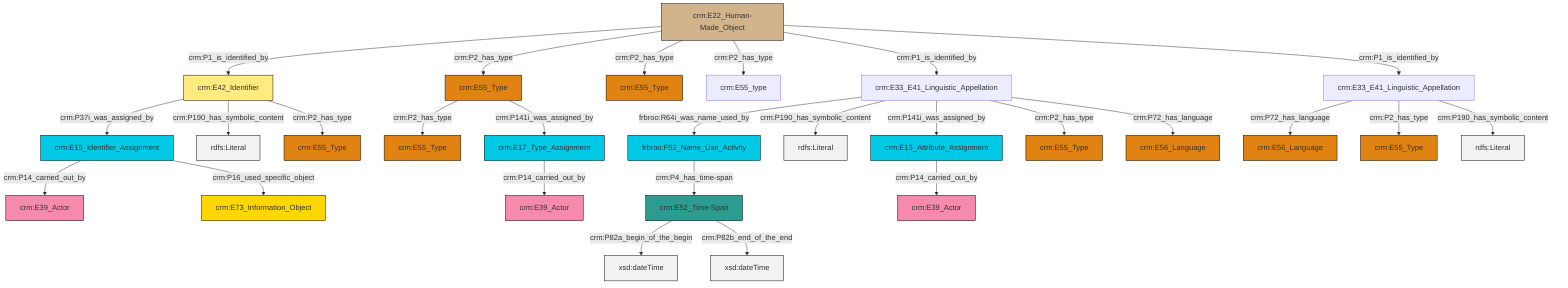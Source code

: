 graph TD
classDef Literal fill:#f2f2f2,stroke:#000000;
classDef CRM_Entity fill:#FFFFFF,stroke:#000000;
classDef Temporal_Entity fill:#00C9E6, stroke:#000000;
classDef Type fill:#E18312, stroke:#000000;
classDef Time-Span fill:#2C9C91, stroke:#000000;
classDef Appellation fill:#FFEB7F, stroke:#000000;
classDef Place fill:#008836, stroke:#000000;
classDef Persistent_Item fill:#B266B2, stroke:#000000;
classDef Conceptual_Object fill:#FFD700, stroke:#000000;
classDef Physical_Thing fill:#D2B48C, stroke:#000000;
classDef Actor fill:#f58aad, stroke:#000000;
classDef PC_Classes fill:#4ce600, stroke:#000000;
classDef Multi fill:#cccccc,stroke:#000000;

0["crm:E33_E41_Linguistic_Appellation"]:::Default -->|crm:P72_has_language| 1["crm:E56_Language"]:::Type
2["crm:E17_Type_Assignment"]:::Temporal_Entity -->|crm:P14_carried_out_by| 3["crm:E39_Actor"]:::Actor
4["crm:E33_E41_Linguistic_Appellation"]:::Default -->|frbroo:R64i_was_name_used_by| 5["frbroo:F52_Name_Use_Activity"]:::Temporal_Entity
6["crm:E13_Attribute_Assignment"]:::Temporal_Entity -->|crm:P14_carried_out_by| 7["crm:E39_Actor"]:::Actor
4["crm:E33_E41_Linguistic_Appellation"]:::Default -->|crm:P190_has_symbolic_content| 8[rdfs:Literal]:::Literal
9["crm:E52_Time-Span"]:::Time-Span -->|crm:P82a_begin_of_the_begin| 10[xsd:dateTime]:::Literal
5["frbroo:F52_Name_Use_Activity"]:::Temporal_Entity -->|crm:P4_has_time-span| 9["crm:E52_Time-Span"]:::Time-Span
11["crm:E15_Identifier_Assignment"]:::Temporal_Entity -->|crm:P14_carried_out_by| 12["crm:E39_Actor"]:::Actor
0["crm:E33_E41_Linguistic_Appellation"]:::Default -->|crm:P2_has_type| 15["crm:E55_Type"]:::Type
4["crm:E33_E41_Linguistic_Appellation"]:::Default -->|crm:P141i_was_assigned_by| 6["crm:E13_Attribute_Assignment"]:::Temporal_Entity
19["crm:E22_Human-Made_Object"]:::Physical_Thing -->|crm:P1_is_identified_by| 20["crm:E42_Identifier"]:::Appellation
29["crm:E55_Type"]:::Type -->|crm:P2_has_type| 13["crm:E55_Type"]:::Type
19["crm:E22_Human-Made_Object"]:::Physical_Thing -->|crm:P2_has_type| 29["crm:E55_Type"]:::Type
19["crm:E22_Human-Made_Object"]:::Physical_Thing -->|crm:P2_has_type| 27["crm:E55_Type"]:::Type
11["crm:E15_Identifier_Assignment"]:::Temporal_Entity -->|crm:P16_used_specific_object| 33["crm:E73_Information_Object"]:::Conceptual_Object
20["crm:E42_Identifier"]:::Appellation -->|crm:P37i_was_assigned_by| 11["crm:E15_Identifier_Assignment"]:::Temporal_Entity
20["crm:E42_Identifier"]:::Appellation -->|crm:P190_has_symbolic_content| 37[rdfs:Literal]:::Literal
4["crm:E33_E41_Linguistic_Appellation"]:::Default -->|crm:P2_has_type| 17["crm:E55_Type"]:::Type
19["crm:E22_Human-Made_Object"]:::Physical_Thing -->|crm:P2_has_type| 43["crm:E55_type"]:::Default
0["crm:E33_E41_Linguistic_Appellation"]:::Default -->|crm:P190_has_symbolic_content| 44[rdfs:Literal]:::Literal
19["crm:E22_Human-Made_Object"]:::Physical_Thing -->|crm:P1_is_identified_by| 4["crm:E33_E41_Linguistic_Appellation"]:::Default
9["crm:E52_Time-Span"]:::Time-Span -->|crm:P82b_end_of_the_end| 45[xsd:dateTime]:::Literal
29["crm:E55_Type"]:::Type -->|crm:P141i_was_assigned_by| 2["crm:E17_Type_Assignment"]:::Temporal_Entity
19["crm:E22_Human-Made_Object"]:::Physical_Thing -->|crm:P1_is_identified_by| 0["crm:E33_E41_Linguistic_Appellation"]:::Default
4["crm:E33_E41_Linguistic_Appellation"]:::Default -->|crm:P72_has_language| 21["crm:E56_Language"]:::Type
20["crm:E42_Identifier"]:::Appellation -->|crm:P2_has_type| 40["crm:E55_Type"]:::Type